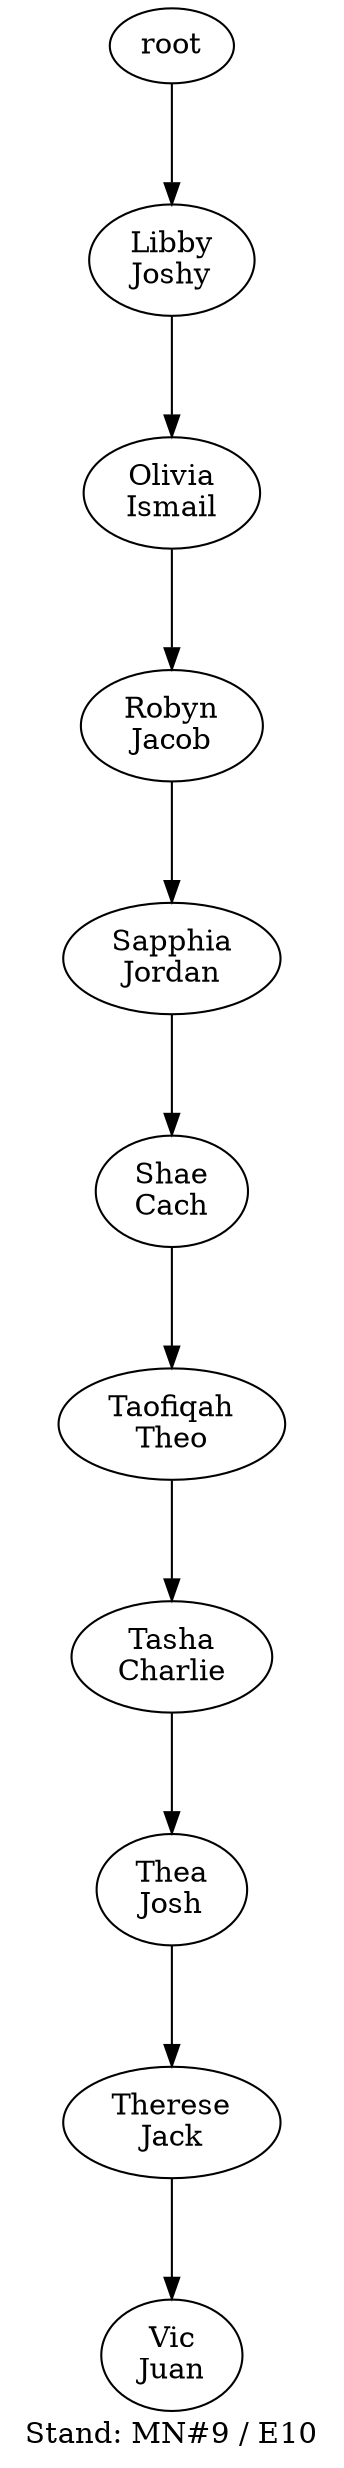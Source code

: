digraph D { labelloc="b"; label="Stand: MN#9 / E10"; ranksep=0.8;
"root/7"[label="Libby\nJoshy"]
"root" -> "root/7";
"root/7/2"[label="Olivia\nIsmail"]
"root/7" -> "root/7/2";
"root/7/2/4"[label="Robyn\nJacob"]
"root/7/2" -> "root/7/2/4";
"root/7/2/4/5"[label="Sapphia\nJordan"]
"root/7/2/4" -> "root/7/2/4/5";
"root/7/2/4/5/0"[label="Shae\nCach"]
"root/7/2/4/5" -> "root/7/2/4/5/0";
"root/7/2/4/5/0/9"[label="Taofiqah\nTheo"]
"root/7/2/4/5/0" -> "root/7/2/4/5/0/9";
"root/7/2/4/5/0/9/1"[label="Tasha\nCharlie"]
"root/7/2/4/5/0/9" -> "root/7/2/4/5/0/9/1";
"root/7/2/4/5/0/9/1/6"[label="Thea\nJosh"]
"root/7/2/4/5/0/9/1" -> "root/7/2/4/5/0/9/1/6";
"root/7/2/4/5/0/9/1/6/3"[label="Therese\nJack"]
"root/7/2/4/5/0/9/1/6" -> "root/7/2/4/5/0/9/1/6/3";
"root/7/2/4/5/0/9/1/6/3/8"[label="Vic\nJuan"]
"root/7/2/4/5/0/9/1/6/3" -> "root/7/2/4/5/0/9/1/6/3/8";
}
